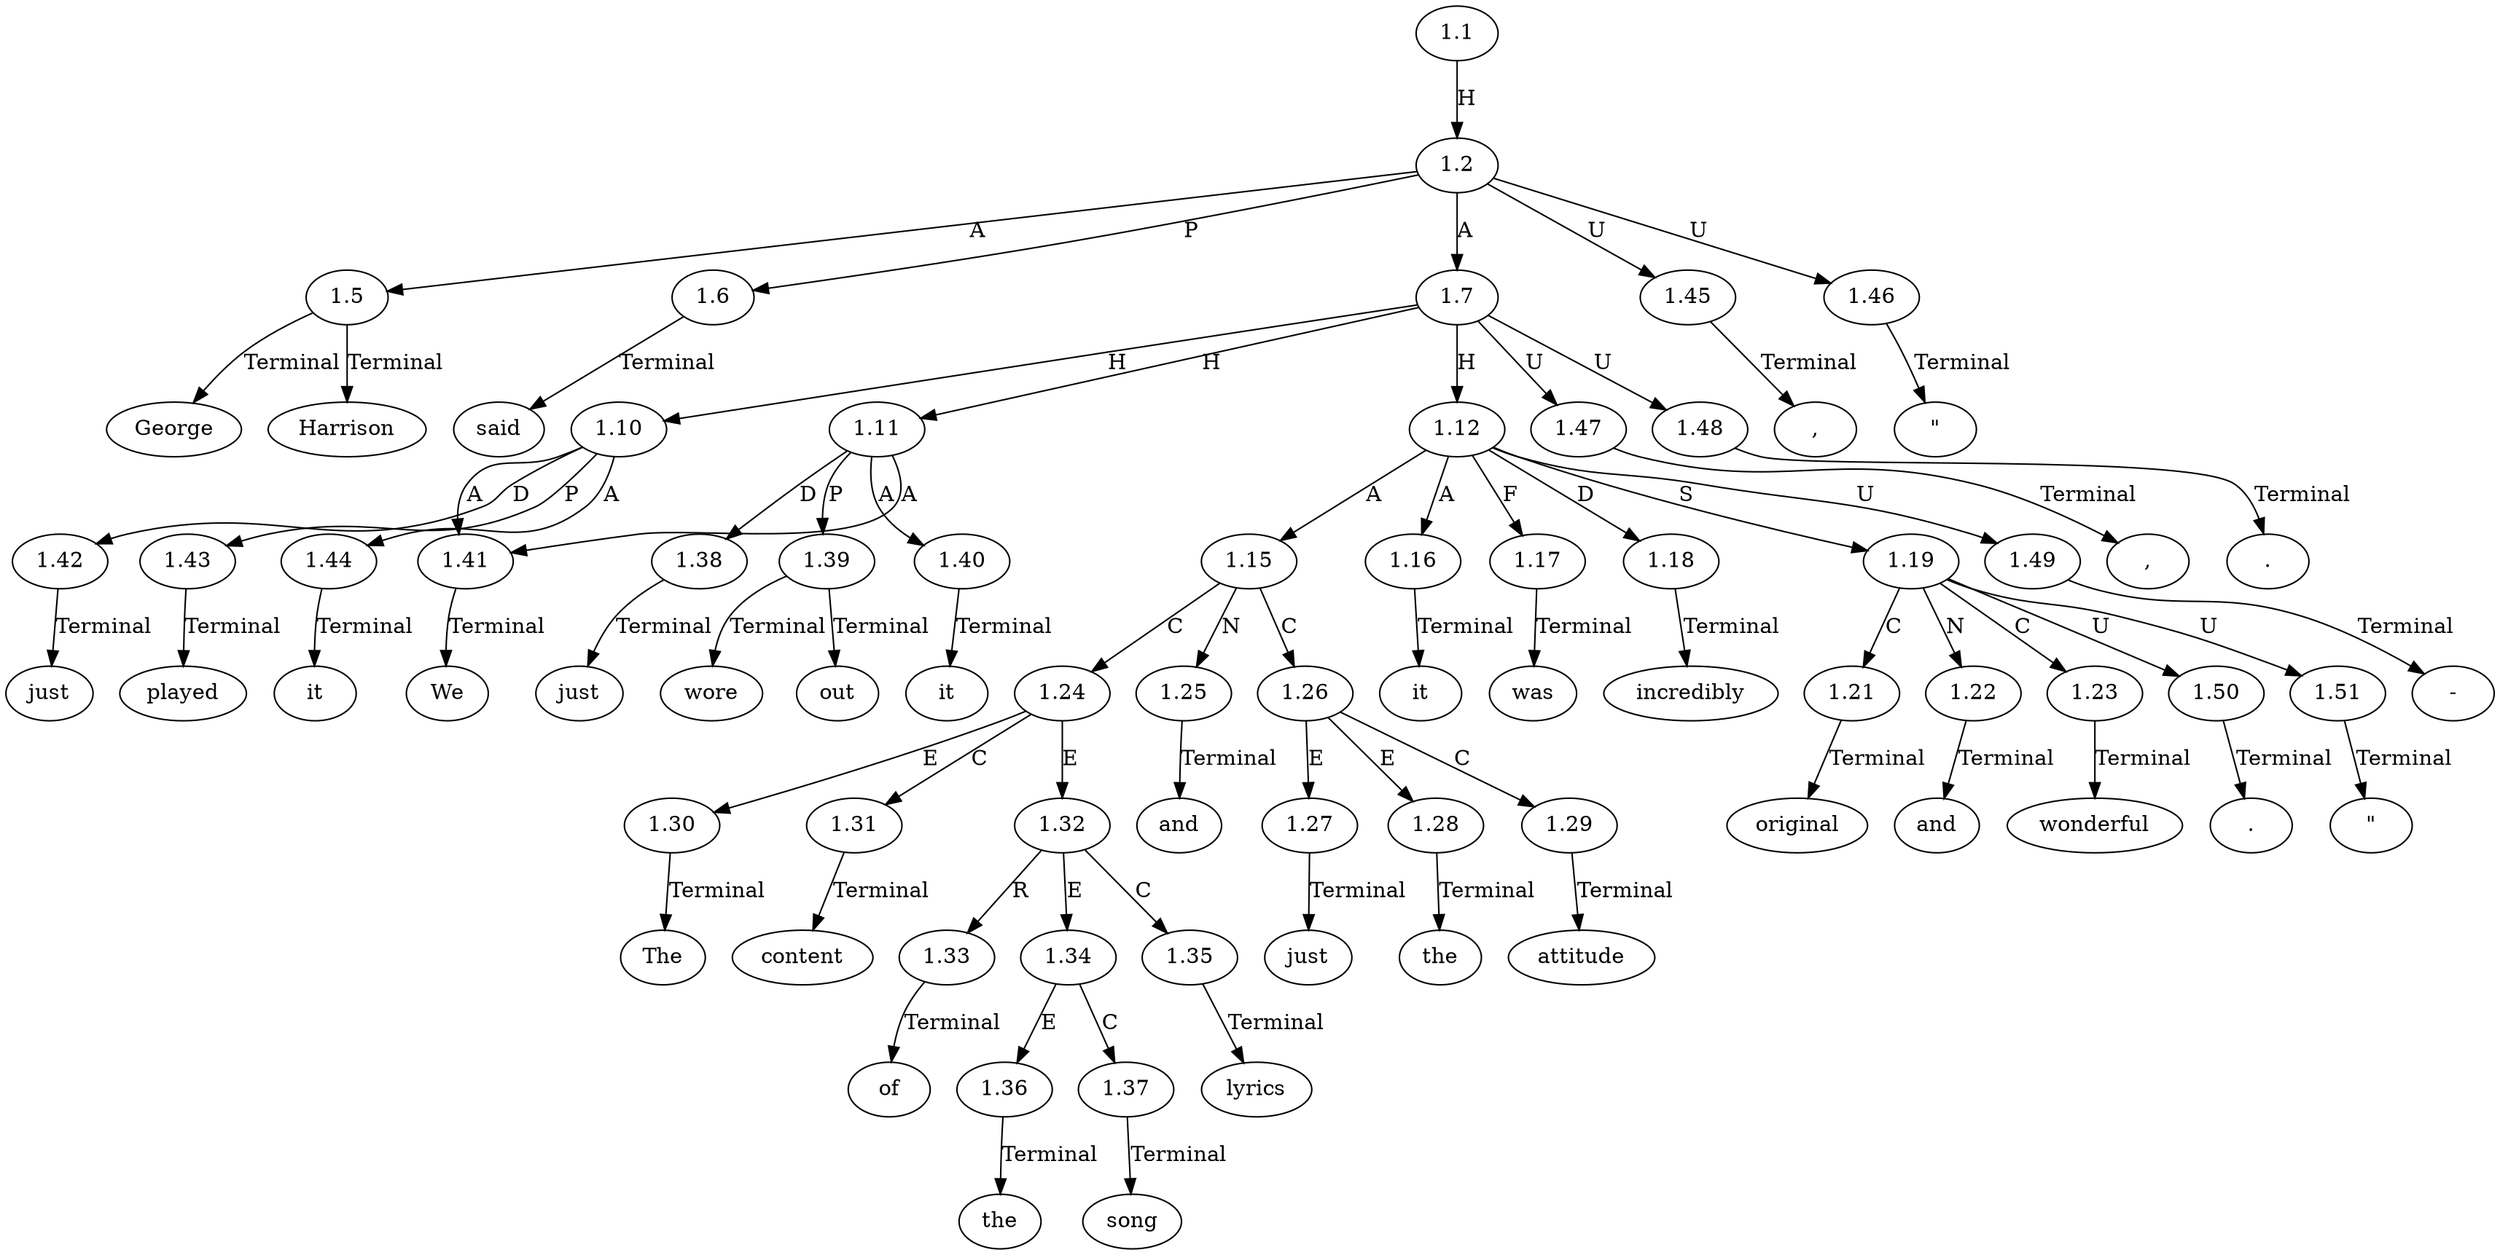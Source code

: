 // Graph
digraph {
	0.1 [label=George ordering=out]
	0.10 [label="," ordering=out]
	0.11 [label=just ordering=out]
	0.12 [label=wore ordering=out]
	0.13 [label=it ordering=out]
	0.14 [label=out ordering=out]
	0.15 [label="." ordering=out]
	0.16 [label=The ordering=out]
	0.17 [label=content ordering=out]
	0.18 [label=of ordering=out]
	0.19 [label=the ordering=out]
	0.2 [label=Harrison ordering=out]
	0.20 [label=song ordering=out]
	0.21 [label=lyrics ordering=out]
	0.22 [label=and ordering=out]
	0.23 [label=just ordering=out]
	0.24 [label=the ordering=out]
	0.25 [label=attitude ordering=out]
	0.26 [label="-" ordering=out]
	0.27 [label=it ordering=out]
	0.28 [label=was ordering=out]
	0.29 [label=incredibly ordering=out]
	0.3 [label=said ordering=out]
	0.30 [label=original ordering=out]
	0.31 [label=and ordering=out]
	0.32 [label=wonderful ordering=out]
	0.33 [label="." ordering=out]
	0.34 [label="\"" ordering=out]
	0.4 [label="," ordering=out]
	0.5 [label="\"" ordering=out]
	0.6 [label=We ordering=out]
	0.7 [label=just ordering=out]
	0.8 [label=played ordering=out]
	0.9 [label=it ordering=out]
	1.1 [label=1.1 ordering=out]
	1.2 [label=1.2 ordering=out]
	1.5 [label=1.5 ordering=out]
	1.6 [label=1.6 ordering=out]
	1.7 [label=1.7 ordering=out]
	1.10 [label=1.10 ordering=out]
	1.11 [label=1.11 ordering=out]
	1.12 [label=1.12 ordering=out]
	1.15 [label=1.15 ordering=out]
	1.16 [label=1.16 ordering=out]
	1.17 [label=1.17 ordering=out]
	1.18 [label=1.18 ordering=out]
	1.19 [label=1.19 ordering=out]
	1.21 [label=1.21 ordering=out]
	1.22 [label=1.22 ordering=out]
	1.23 [label=1.23 ordering=out]
	1.24 [label=1.24 ordering=out]
	1.25 [label=1.25 ordering=out]
	1.26 [label=1.26 ordering=out]
	1.27 [label=1.27 ordering=out]
	1.28 [label=1.28 ordering=out]
	1.29 [label=1.29 ordering=out]
	1.30 [label=1.30 ordering=out]
	1.31 [label=1.31 ordering=out]
	1.32 [label=1.32 ordering=out]
	1.33 [label=1.33 ordering=out]
	1.34 [label=1.34 ordering=out]
	1.35 [label=1.35 ordering=out]
	1.36 [label=1.36 ordering=out]
	1.37 [label=1.37 ordering=out]
	1.38 [label=1.38 ordering=out]
	1.39 [label=1.39 ordering=out]
	1.40 [label=1.40 ordering=out]
	1.41 [label=1.41 ordering=out]
	1.42 [label=1.42 ordering=out]
	1.43 [label=1.43 ordering=out]
	1.44 [label=1.44 ordering=out]
	1.45 [label=1.45 ordering=out]
	1.46 [label=1.46 ordering=out]
	1.47 [label=1.47 ordering=out]
	1.48 [label=1.48 ordering=out]
	1.49 [label=1.49 ordering=out]
	1.50 [label=1.50 ordering=out]
	1.51 [label=1.51 ordering=out]
	1.1 -> 1.2 [label=H ordering=out]
	1.2 -> 1.5 [label=A ordering=out]
	1.2 -> 1.6 [label=P ordering=out]
	1.2 -> 1.7 [label=A ordering=out]
	1.2 -> 1.45 [label=U ordering=out]
	1.2 -> 1.46 [label=U ordering=out]
	1.5 -> 0.1 [label=Terminal ordering=out]
	1.5 -> 0.2 [label=Terminal ordering=out]
	1.6 -> 0.3 [label=Terminal ordering=out]
	1.7 -> 1.10 [label=H ordering=out]
	1.7 -> 1.11 [label=H ordering=out]
	1.7 -> 1.12 [label=H ordering=out]
	1.7 -> 1.47 [label=U ordering=out]
	1.7 -> 1.48 [label=U ordering=out]
	1.10 -> 1.41 [label=A ordering=out]
	1.10 -> 1.42 [label=D ordering=out]
	1.10 -> 1.43 [label=P ordering=out]
	1.10 -> 1.44 [label=A ordering=out]
	1.11 -> 1.38 [label=D ordering=out]
	1.11 -> 1.39 [label=P ordering=out]
	1.11 -> 1.40 [label=A ordering=out]
	1.11 -> 1.41 [label=A ordering=out]
	1.12 -> 1.15 [label=A ordering=out]
	1.12 -> 1.16 [label=A ordering=out]
	1.12 -> 1.17 [label=F ordering=out]
	1.12 -> 1.18 [label=D ordering=out]
	1.12 -> 1.19 [label=S ordering=out]
	1.12 -> 1.49 [label=U ordering=out]
	1.15 -> 1.24 [label=C ordering=out]
	1.15 -> 1.25 [label=N ordering=out]
	1.15 -> 1.26 [label=C ordering=out]
	1.16 -> 0.27 [label=Terminal ordering=out]
	1.17 -> 0.28 [label=Terminal ordering=out]
	1.18 -> 0.29 [label=Terminal ordering=out]
	1.19 -> 1.21 [label=C ordering=out]
	1.19 -> 1.22 [label=N ordering=out]
	1.19 -> 1.23 [label=C ordering=out]
	1.19 -> 1.50 [label=U ordering=out]
	1.19 -> 1.51 [label=U ordering=out]
	1.21 -> 0.30 [label=Terminal ordering=out]
	1.22 -> 0.31 [label=Terminal ordering=out]
	1.23 -> 0.32 [label=Terminal ordering=out]
	1.24 -> 1.30 [label=E ordering=out]
	1.24 -> 1.31 [label=C ordering=out]
	1.24 -> 1.32 [label=E ordering=out]
	1.25 -> 0.22 [label=Terminal ordering=out]
	1.26 -> 1.27 [label=E ordering=out]
	1.26 -> 1.28 [label=E ordering=out]
	1.26 -> 1.29 [label=C ordering=out]
	1.27 -> 0.23 [label=Terminal ordering=out]
	1.28 -> 0.24 [label=Terminal ordering=out]
	1.29 -> 0.25 [label=Terminal ordering=out]
	1.30 -> 0.16 [label=Terminal ordering=out]
	1.31 -> 0.17 [label=Terminal ordering=out]
	1.32 -> 1.33 [label=R ordering=out]
	1.32 -> 1.34 [label=E ordering=out]
	1.32 -> 1.35 [label=C ordering=out]
	1.33 -> 0.18 [label=Terminal ordering=out]
	1.34 -> 1.36 [label=E ordering=out]
	1.34 -> 1.37 [label=C ordering=out]
	1.35 -> 0.21 [label=Terminal ordering=out]
	1.36 -> 0.19 [label=Terminal ordering=out]
	1.37 -> 0.20 [label=Terminal ordering=out]
	1.38 -> 0.11 [label=Terminal ordering=out]
	1.39 -> 0.12 [label=Terminal ordering=out]
	1.39 -> 0.14 [label=Terminal ordering=out]
	1.40 -> 0.13 [label=Terminal ordering=out]
	1.41 -> 0.6 [label=Terminal ordering=out]
	1.42 -> 0.7 [label=Terminal ordering=out]
	1.43 -> 0.8 [label=Terminal ordering=out]
	1.44 -> 0.9 [label=Terminal ordering=out]
	1.45 -> 0.4 [label=Terminal ordering=out]
	1.46 -> 0.5 [label=Terminal ordering=out]
	1.47 -> 0.10 [label=Terminal ordering=out]
	1.48 -> 0.15 [label=Terminal ordering=out]
	1.49 -> 0.26 [label=Terminal ordering=out]
	1.50 -> 0.33 [label=Terminal ordering=out]
	1.51 -> 0.34 [label=Terminal ordering=out]
}
